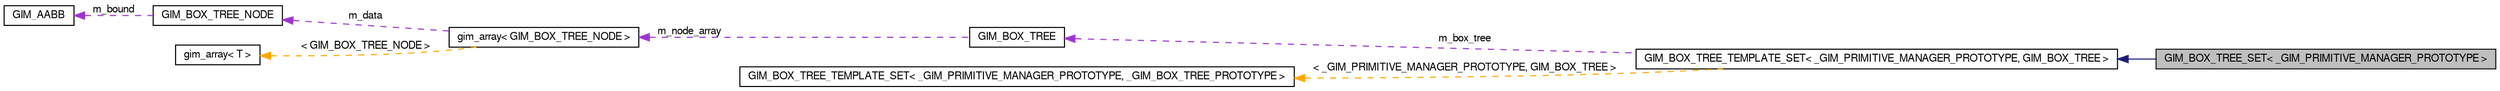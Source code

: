 digraph G
{
  bgcolor="transparent";
  edge [fontname="FreeSans",fontsize=10,labelfontname="FreeSans",labelfontsize=10];
  node [fontname="FreeSans",fontsize=10,shape=record];
  rankdir=LR;
  Node1 [label="GIM_BOX_TREE_SET\< _GIM_PRIMITIVE_MANAGER_PROTOTYPE \>",height=0.2,width=0.4,color="black", fillcolor="grey75", style="filled" fontcolor="black"];
  Node2 -> Node1 [dir=back,color="midnightblue",fontsize=10,style="solid"];
  Node2 [label="GIM_BOX_TREE_TEMPLATE_SET\< _GIM_PRIMITIVE_MANAGER_PROTOTYPE, GIM_BOX_TREE \>",height=0.2,width=0.4,color="black",URL="$class_g_i_m___b_o_x___t_r_e_e___t_e_m_p_l_a_t_e___s_e_t.html"];
  Node3 -> Node2 [dir=back,color="darkorchid3",fontsize=10,style="dashed",label="m_box_tree"];
  Node3 [label="GIM_BOX_TREE",height=0.2,width=0.4,color="black",URL="$class_g_i_m___b_o_x___t_r_e_e.html",tooltip="Basic Box tree structure."];
  Node4 -> Node3 [dir=back,color="darkorchid3",fontsize=10,style="dashed",label="m_node_array"];
  Node4 [label="gim_array\< GIM_BOX_TREE_NODE \>",height=0.2,width=0.4,color="black",URL="$classgim__array.html"];
  Node5 -> Node4 [dir=back,color="darkorchid3",fontsize=10,style="dashed",label="m_data"];
  Node5 [label="GIM_BOX_TREE_NODE",height=0.2,width=0.4,color="black",URL="$struct_g_i_m___b_o_x___t_r_e_e___n_o_d_e.html",tooltip="Node Structure for trees."];
  Node6 -> Node5 [dir=back,color="darkorchid3",fontsize=10,style="dashed",label="m_bound"];
  Node6 [label="GIM_AABB",height=0.2,width=0.4,color="black",URL="$class_g_i_m___a_a_b_b.html",tooltip="Axis aligned box."];
  Node7 -> Node4 [dir=back,color="orange",fontsize=10,style="dashed",label="\< GIM_BOX_TREE_NODE \>"];
  Node7 [label="gim_array\< T \>",height=0.2,width=0.4,color="black",URL="$classgim__array.html",tooltip="Very simple array container with fast access and simd memory."];
  Node8 -> Node2 [dir=back,color="orange",fontsize=10,style="dashed",label="\< _GIM_PRIMITIVE_MANAGER_PROTOTYPE, GIM_BOX_TREE \>"];
  Node8 [label="GIM_BOX_TREE_TEMPLATE_SET\< _GIM_PRIMITIVE_MANAGER_PROTOTYPE, _GIM_BOX_TREE_PROTOTYPE \>",height=0.2,width=0.4,color="black",URL="$class_g_i_m___b_o_x___t_r_e_e___t_e_m_p_l_a_t_e___s_e_t.html",tooltip="Generic Box Tree Template."];
}

